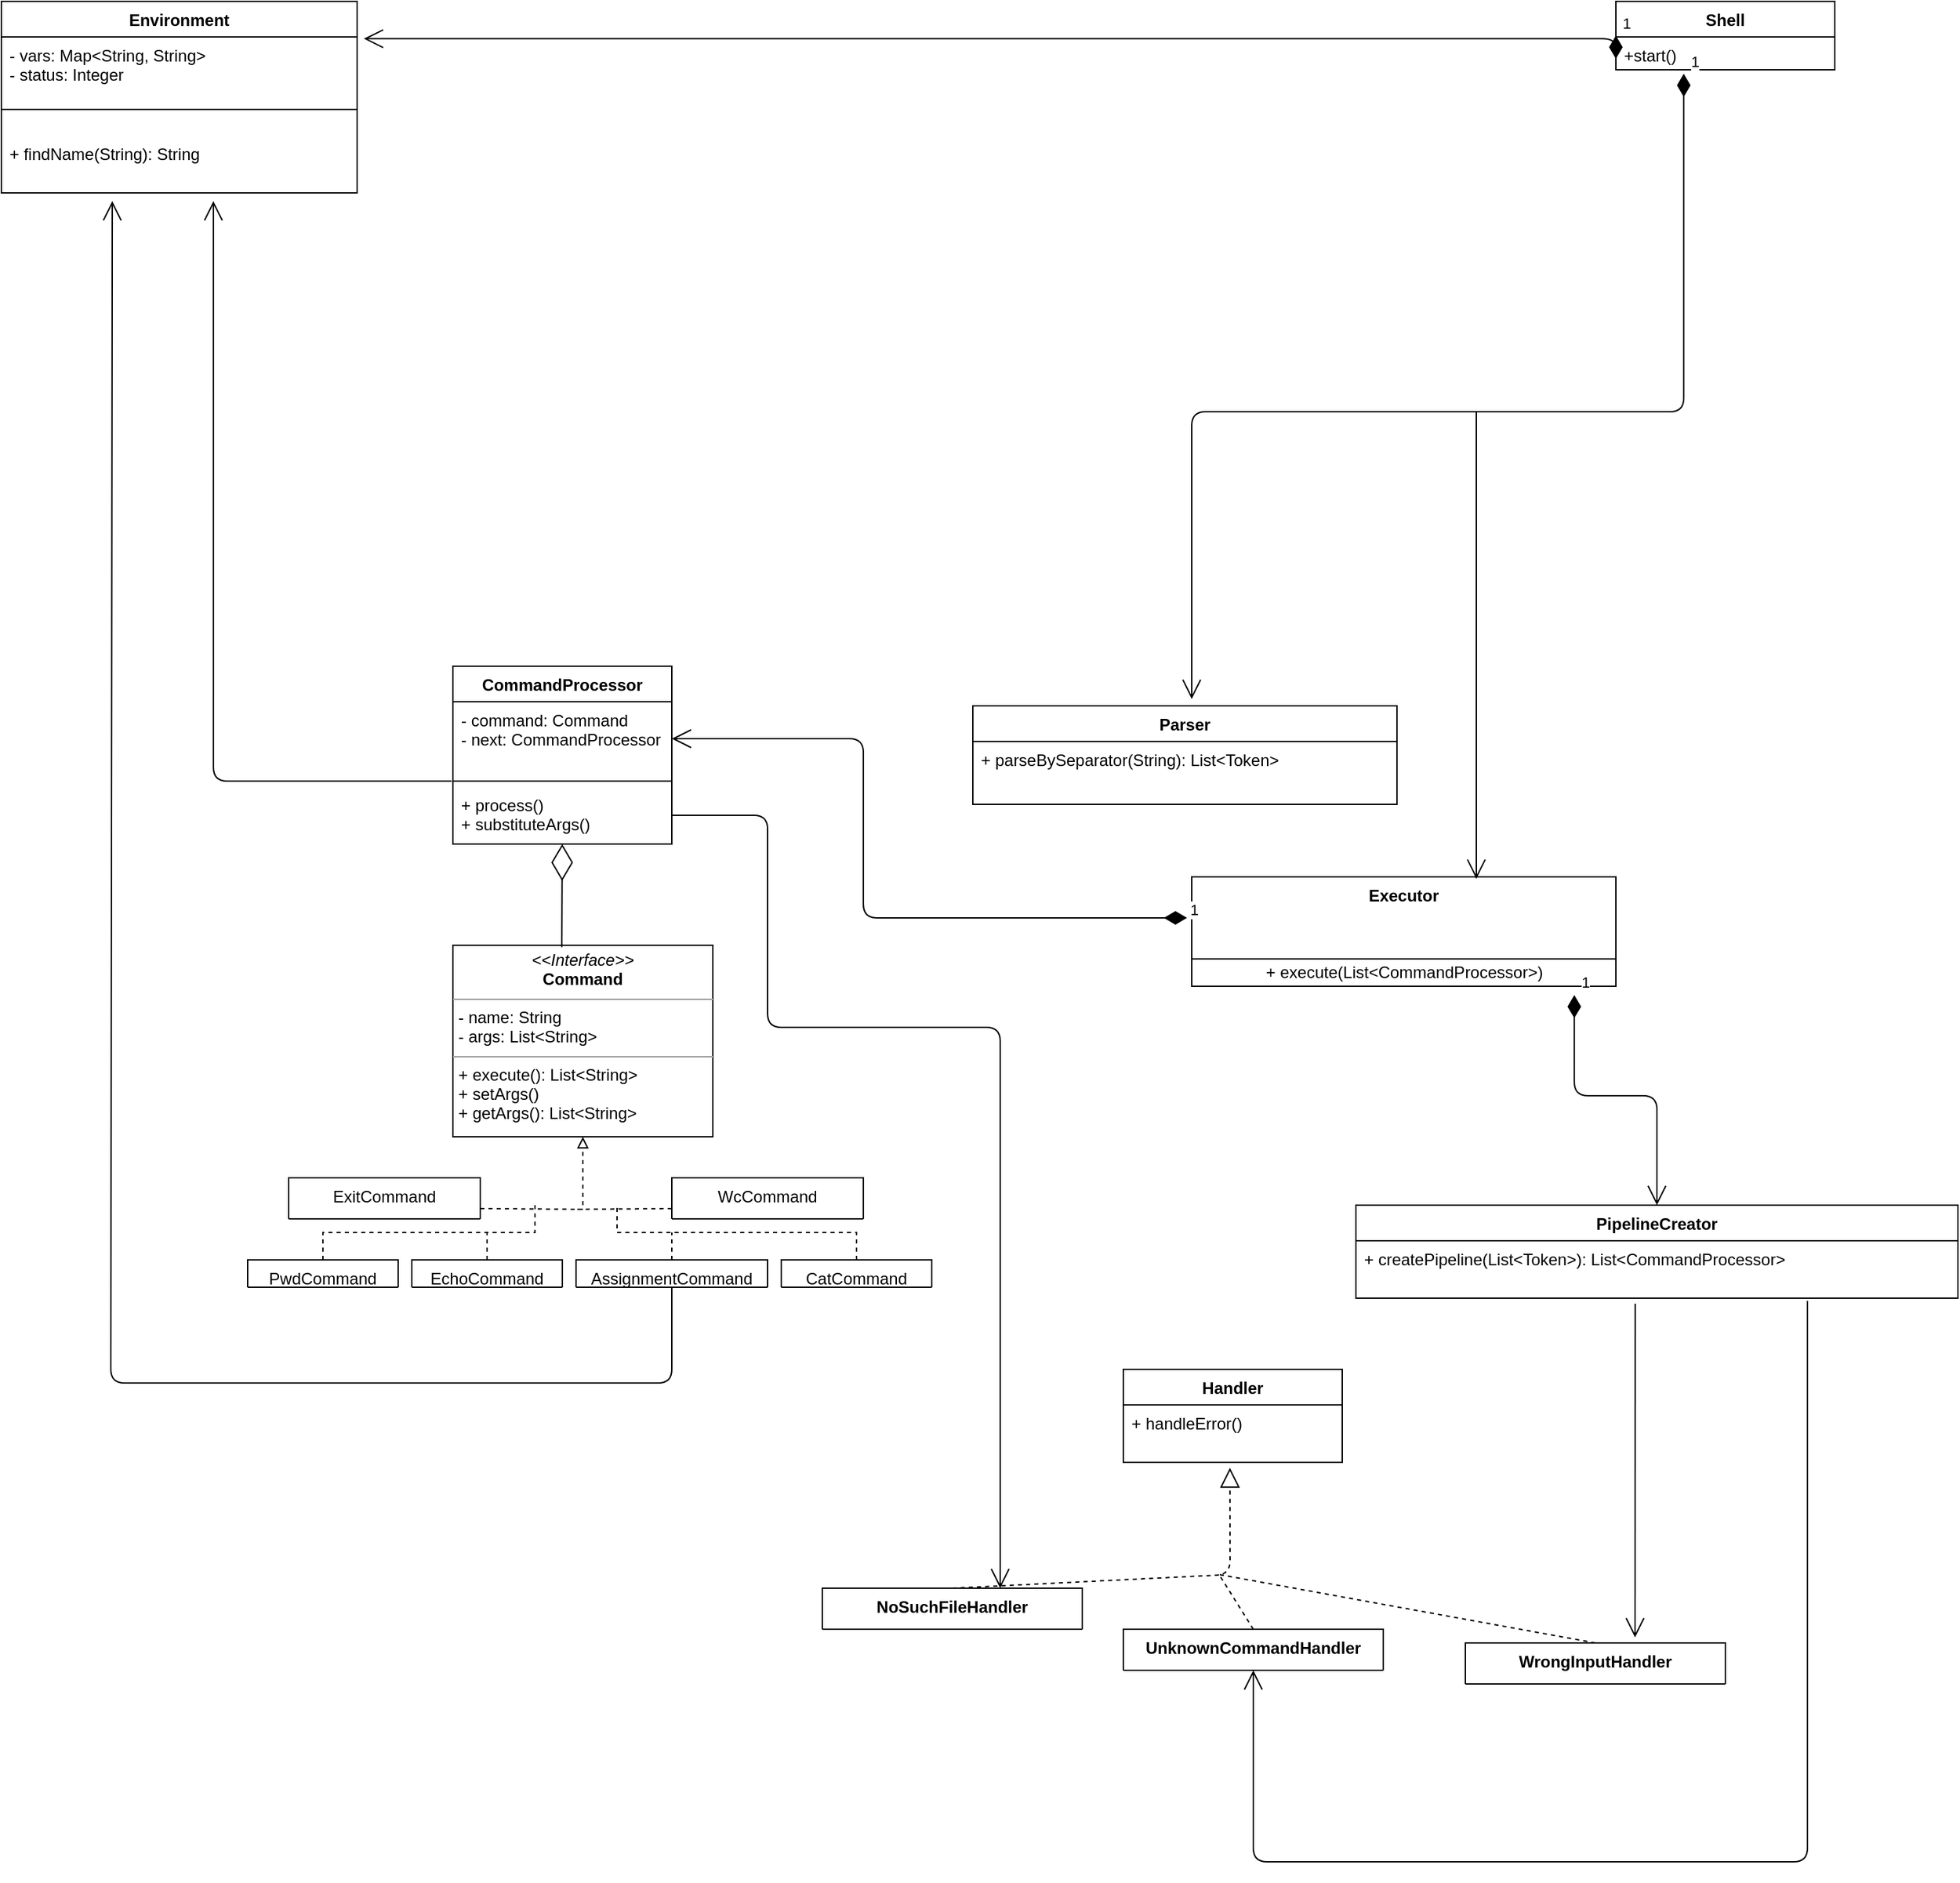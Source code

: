 <mxfile version="13.7.5" type="github">
  <diagram id="C5RBs43oDa-KdzZeNtuy" name="Page-1">
    <mxGraphModel dx="2844" dy="1460" grid="1" gridSize="10" guides="1" tooltips="1" connect="1" arrows="1" fold="1" page="1" pageScale="1" pageWidth="827" pageHeight="1169" math="0" shadow="0">
      <root>
        <mxCell id="WIyWlLk6GJQsqaUBKTNV-0" />
        <mxCell id="WIyWlLk6GJQsqaUBKTNV-1" parent="WIyWlLk6GJQsqaUBKTNV-0" />
        <mxCell id="C2iOl5TPx-IQzo7V2mOy-38" value="Shell" style="swimlane;fontStyle=1;align=center;verticalAlign=top;childLayout=stackLayout;horizontal=1;startSize=26;horizontalStack=0;resizeParent=1;resizeParentMax=0;resizeLast=0;collapsible=1;marginBottom=0;" vertex="1" parent="WIyWlLk6GJQsqaUBKTNV-1">
          <mxGeometry x="1140" y="200" width="160" height="50" as="geometry" />
        </mxCell>
        <mxCell id="C2iOl5TPx-IQzo7V2mOy-41" value="+start()" style="text;strokeColor=none;fillColor=none;align=left;verticalAlign=top;spacingLeft=4;spacingRight=4;overflow=hidden;rotatable=0;points=[[0,0.5],[1,0.5]];portConstraint=eastwest;" vertex="1" parent="C2iOl5TPx-IQzo7V2mOy-38">
          <mxGeometry y="26" width="160" height="24" as="geometry" />
        </mxCell>
        <mxCell id="VJrtjI2OKQ1O3ZYctq5D-0" value="&lt;p style=&quot;margin: 0px ; margin-top: 4px ; text-align: center&quot;&gt;&lt;i&gt;&amp;lt;&amp;lt;Interface&amp;gt;&amp;gt;&lt;/i&gt;&lt;br&gt;&lt;b&gt;Command&lt;/b&gt;&lt;/p&gt;&lt;hr size=&quot;1&quot;&gt;&lt;p style=&quot;margin: 0px ; margin-left: 4px&quot;&gt;- name: String&lt;br&gt;- args: List&amp;lt;String&amp;gt;&lt;/p&gt;&lt;hr size=&quot;1&quot;&gt;&lt;p style=&quot;margin: 0px ; margin-left: 4px&quot;&gt;+ execute(): List&amp;lt;String&amp;gt;&lt;br&gt;&lt;/p&gt;&lt;p style=&quot;margin: 0px ; margin-left: 4px&quot;&gt;+ setArgs()&lt;/p&gt;&lt;p style=&quot;margin: 0px ; margin-left: 4px&quot;&gt;+ getArgs(): List&amp;lt;String&amp;gt;&lt;/p&gt;" style="verticalAlign=top;align=left;overflow=fill;fontSize=12;fontFamily=Helvetica;html=1;" parent="WIyWlLk6GJQsqaUBKTNV-1" vertex="1">
          <mxGeometry x="290" y="890" width="190" height="140" as="geometry" />
        </mxCell>
        <mxCell id="J4Nk3TUKOTsG7t74JODU-21" style="edgeStyle=elbowEdgeStyle;rounded=0;jumpStyle=none;orthogonalLoop=1;jettySize=auto;elbow=vertical;html=1;exitX=0.5;exitY=0;exitDx=0;exitDy=0;dashed=1;endArrow=none;endFill=0;" parent="WIyWlLk6GJQsqaUBKTNV-1" source="VJrtjI2OKQ1O3ZYctq5D-21" edge="1">
          <mxGeometry relative="1" as="geometry">
            <mxPoint x="315" y="1100" as="targetPoint" />
          </mxGeometry>
        </mxCell>
        <mxCell id="C2iOl5TPx-IQzo7V2mOy-6" value="Environment" style="swimlane;fontStyle=1;align=center;verticalAlign=top;childLayout=stackLayout;horizontal=1;startSize=26;horizontalStack=0;resizeParent=1;resizeParentMax=0;resizeLast=0;collapsible=1;marginBottom=0;" vertex="1" parent="WIyWlLk6GJQsqaUBKTNV-1">
          <mxGeometry x="-40" y="200" width="260" height="140" as="geometry" />
        </mxCell>
        <mxCell id="C2iOl5TPx-IQzo7V2mOy-7" value="- vars: Map&lt;String, String&gt;&#xa;- status: Integer" style="text;strokeColor=none;fillColor=none;align=left;verticalAlign=top;spacingLeft=4;spacingRight=4;overflow=hidden;rotatable=0;points=[[0,0.5],[1,0.5]];portConstraint=eastwest;" vertex="1" parent="C2iOl5TPx-IQzo7V2mOy-6">
          <mxGeometry y="26" width="260" height="34" as="geometry" />
        </mxCell>
        <mxCell id="C2iOl5TPx-IQzo7V2mOy-67" value="" style="line;strokeWidth=1;fillColor=none;align=left;verticalAlign=middle;spacingTop=-1;spacingLeft=3;spacingRight=3;rotatable=0;labelPosition=right;points=[];portConstraint=eastwest;" vertex="1" parent="C2iOl5TPx-IQzo7V2mOy-6">
          <mxGeometry y="60" width="260" height="38" as="geometry" />
        </mxCell>
        <mxCell id="C2iOl5TPx-IQzo7V2mOy-72" value="+ findName(String): String" style="text;strokeColor=none;fillColor=none;align=left;verticalAlign=top;spacingLeft=4;spacingRight=4;overflow=hidden;rotatable=0;points=[[0,0.5],[1,0.5]];portConstraint=eastwest;" vertex="1" parent="C2iOl5TPx-IQzo7V2mOy-6">
          <mxGeometry y="98" width="260" height="42" as="geometry" />
        </mxCell>
        <mxCell id="VJrtjI2OKQ1O3ZYctq5D-21" value="EchoCommand" style="swimlane;fontStyle=0;align=center;verticalAlign=top;childLayout=stackLayout;horizontal=1;startSize=30;horizontalStack=0;resizeParent=1;resizeLast=0;collapsible=1;marginBottom=0;rounded=0;shadow=0;strokeWidth=1;" parent="WIyWlLk6GJQsqaUBKTNV-1" vertex="1">
          <mxGeometry x="260" y="1120" width="110" height="20" as="geometry">
            <mxRectangle x="340" y="380" width="170" height="26" as="alternateBounds" />
          </mxGeometry>
        </mxCell>
        <mxCell id="J4Nk3TUKOTsG7t74JODU-23" style="edgeStyle=elbowEdgeStyle;rounded=0;jumpStyle=none;orthogonalLoop=1;jettySize=auto;elbow=vertical;html=1;exitX=0.5;exitY=0;exitDx=0;exitDy=0;dashed=1;endArrow=none;endFill=0;" parent="WIyWlLk6GJQsqaUBKTNV-1" source="VJrtjI2OKQ1O3ZYctq5D-17" edge="1">
          <mxGeometry relative="1" as="geometry">
            <mxPoint x="450" y="1100" as="targetPoint" />
          </mxGeometry>
        </mxCell>
        <mxCell id="VJrtjI2OKQ1O3ZYctq5D-17" value="AssignmentCommand&#xa;" style="swimlane;fontStyle=0;align=center;verticalAlign=top;childLayout=stackLayout;horizontal=1;startSize=30;horizontalStack=0;resizeParent=1;resizeLast=0;collapsible=1;marginBottom=0;rounded=0;shadow=0;strokeWidth=1;" parent="WIyWlLk6GJQsqaUBKTNV-1" vertex="1">
          <mxGeometry x="380" y="1120" width="140" height="20" as="geometry">
            <mxRectangle x="340" y="380" width="170" height="26" as="alternateBounds" />
          </mxGeometry>
        </mxCell>
        <mxCell id="J4Nk3TUKOTsG7t74JODU-22" style="edgeStyle=elbowEdgeStyle;rounded=0;jumpStyle=none;orthogonalLoop=1;jettySize=auto;elbow=vertical;html=1;exitX=0.5;exitY=0;exitDx=0;exitDy=0;dashed=1;endArrow=none;endFill=0;" parent="WIyWlLk6GJQsqaUBKTNV-1" source="VJrtjI2OKQ1O3ZYctq5D-1" edge="1">
          <mxGeometry relative="1" as="geometry">
            <mxPoint x="410" y="1080" as="targetPoint" />
          </mxGeometry>
        </mxCell>
        <mxCell id="VJrtjI2OKQ1O3ZYctq5D-1" value="CatCommand" style="swimlane;fontStyle=0;align=center;verticalAlign=top;childLayout=stackLayout;horizontal=1;startSize=30;horizontalStack=0;resizeParent=1;resizeLast=0;collapsible=1;marginBottom=0;rounded=0;shadow=0;strokeWidth=1;" parent="WIyWlLk6GJQsqaUBKTNV-1" vertex="1">
          <mxGeometry x="530" y="1120" width="110" height="20" as="geometry">
            <mxRectangle x="340" y="380" width="170" height="26" as="alternateBounds" />
          </mxGeometry>
        </mxCell>
        <mxCell id="J4Nk3TUKOTsG7t74JODU-29" style="edgeStyle=elbowEdgeStyle;rounded=0;jumpStyle=none;orthogonalLoop=1;jettySize=auto;elbow=vertical;html=1;exitX=0.5;exitY=0;exitDx=0;exitDy=0;dashed=1;startSize=6;endArrow=none;endFill=0;" parent="WIyWlLk6GJQsqaUBKTNV-1" source="VJrtjI2OKQ1O3ZYctq5D-19" edge="1">
          <mxGeometry relative="1" as="geometry">
            <mxPoint x="350" y="1080" as="targetPoint" />
          </mxGeometry>
        </mxCell>
        <mxCell id="VJrtjI2OKQ1O3ZYctq5D-19" value="PwdCommand" style="swimlane;fontStyle=0;align=center;verticalAlign=top;childLayout=stackLayout;horizontal=1;startSize=30;horizontalStack=0;resizeParent=1;resizeLast=0;collapsible=1;marginBottom=0;rounded=0;shadow=0;strokeWidth=1;" parent="WIyWlLk6GJQsqaUBKTNV-1" vertex="1">
          <mxGeometry x="140" y="1120" width="110" height="20" as="geometry">
            <mxRectangle x="340" y="380" width="170" height="26" as="alternateBounds" />
          </mxGeometry>
        </mxCell>
        <mxCell id="J4Nk3TUKOTsG7t74JODU-26" style="edgeStyle=elbowEdgeStyle;rounded=0;jumpStyle=none;orthogonalLoop=1;jettySize=auto;elbow=vertical;html=1;exitX=1;exitY=0.75;exitDx=0;exitDy=0;entryX=0.5;entryY=1;entryDx=0;entryDy=0;dashed=1;endArrow=block;endFill=0;" parent="WIyWlLk6GJQsqaUBKTNV-1" source="VJrtjI2OKQ1O3ZYctq5D-11" target="VJrtjI2OKQ1O3ZYctq5D-0" edge="1">
          <mxGeometry relative="1" as="geometry">
            <Array as="points">
              <mxPoint x="380" y="1083" />
              <mxPoint x="350" y="1083" />
            </Array>
          </mxGeometry>
        </mxCell>
        <mxCell id="VJrtjI2OKQ1O3ZYctq5D-11" value="ExitCommand" style="swimlane;fontStyle=0;align=center;verticalAlign=top;childLayout=stackLayout;horizontal=1;startSize=30;horizontalStack=0;resizeParent=1;resizeLast=0;collapsible=1;marginBottom=0;rounded=0;shadow=0;strokeWidth=1;" parent="WIyWlLk6GJQsqaUBKTNV-1" vertex="1">
          <mxGeometry x="170" y="1060" width="140" height="30" as="geometry">
            <mxRectangle x="340" y="380" width="170" height="26" as="alternateBounds" />
          </mxGeometry>
        </mxCell>
        <mxCell id="J4Nk3TUKOTsG7t74JODU-27" style="edgeStyle=elbowEdgeStyle;rounded=0;jumpStyle=none;orthogonalLoop=1;jettySize=auto;elbow=vertical;html=1;exitX=0;exitY=0.75;exitDx=0;exitDy=0;dashed=1;endArrow=none;endFill=0;" parent="WIyWlLk6GJQsqaUBKTNV-1" source="VJrtjI2OKQ1O3ZYctq5D-14" edge="1">
          <mxGeometry relative="1" as="geometry">
            <mxPoint x="380" y="1083" as="targetPoint" />
          </mxGeometry>
        </mxCell>
        <mxCell id="VJrtjI2OKQ1O3ZYctq5D-14" value="WcCommand" style="swimlane;fontStyle=0;align=center;verticalAlign=top;childLayout=stackLayout;horizontal=1;startSize=30;horizontalStack=0;resizeParent=1;resizeLast=0;collapsible=1;marginBottom=0;rounded=0;shadow=0;strokeWidth=1;" parent="WIyWlLk6GJQsqaUBKTNV-1" vertex="1">
          <mxGeometry x="450" y="1060" width="140" height="30" as="geometry">
            <mxRectangle x="340" y="380" width="170" height="26" as="alternateBounds" />
          </mxGeometry>
        </mxCell>
        <mxCell id="C2iOl5TPx-IQzo7V2mOy-0" value="Parser" style="swimlane;fontStyle=1;align=center;verticalAlign=top;childLayout=stackLayout;horizontal=1;startSize=26;horizontalStack=0;resizeParent=1;resizeParentMax=0;resizeLast=0;collapsible=1;marginBottom=0;" vertex="1" parent="WIyWlLk6GJQsqaUBKTNV-1">
          <mxGeometry x="670" y="715" width="310" height="72" as="geometry" />
        </mxCell>
        <mxCell id="C2iOl5TPx-IQzo7V2mOy-2" value="+ parseBySeparator(String): List&lt;Token&gt;" style="text;strokeColor=none;fillColor=none;align=left;verticalAlign=top;spacingLeft=4;spacingRight=4;overflow=hidden;rotatable=0;points=[[0,0.5],[1,0.5]];portConstraint=eastwest;" vertex="1" parent="C2iOl5TPx-IQzo7V2mOy-0">
          <mxGeometry y="26" width="310" height="46" as="geometry" />
        </mxCell>
        <mxCell id="C2iOl5TPx-IQzo7V2mOy-21" value="" style="endArrow=block;dashed=1;endFill=0;endSize=12;html=1;exitX=0.5;exitY=0;exitDx=0;exitDy=0;entryX=0.487;entryY=1.095;entryDx=0;entryDy=0;entryPerimeter=0;" edge="1" parent="WIyWlLk6GJQsqaUBKTNV-1" source="C2iOl5TPx-IQzo7V2mOy-18" target="C2iOl5TPx-IQzo7V2mOy-13">
          <mxGeometry width="160" relative="1" as="geometry">
            <mxPoint x="1110" y="1380" as="sourcePoint" />
            <mxPoint x="980" y="1310" as="targetPoint" />
            <Array as="points">
              <mxPoint x="858" y="1350" />
            </Array>
          </mxGeometry>
        </mxCell>
        <mxCell id="C2iOl5TPx-IQzo7V2mOy-22" value="" style="endArrow=none;dashed=1;html=1;exitX=0.5;exitY=0;exitDx=0;exitDy=0;" edge="1" parent="WIyWlLk6GJQsqaUBKTNV-1" source="C2iOl5TPx-IQzo7V2mOy-14">
          <mxGeometry width="50" height="50" relative="1" as="geometry">
            <mxPoint x="690" y="1580" as="sourcePoint" />
            <mxPoint x="850" y="1350" as="targetPoint" />
          </mxGeometry>
        </mxCell>
        <mxCell id="7sVxfF_X4f4mhm9MYnKA-0" value="PipelineCreator" style="swimlane;fontStyle=1;align=center;verticalAlign=top;childLayout=stackLayout;horizontal=1;startSize=26;horizontalStack=0;resizeParent=1;resizeParentMax=0;resizeLast=0;collapsible=1;marginBottom=0;" parent="WIyWlLk6GJQsqaUBKTNV-1" vertex="1">
          <mxGeometry x="950" y="1080" width="440" height="68" as="geometry" />
        </mxCell>
        <mxCell id="7sVxfF_X4f4mhm9MYnKA-3" value="+ createPipeline(List&lt;Token&gt;): List&lt;CommandProcessor&gt;" style="text;strokeColor=none;fillColor=none;align=left;verticalAlign=top;spacingLeft=4;spacingRight=4;overflow=hidden;rotatable=0;points=[[0,0.5],[1,0.5]];portConstraint=eastwest;" parent="7sVxfF_X4f4mhm9MYnKA-0" vertex="1">
          <mxGeometry y="26" width="440" height="42" as="geometry" />
        </mxCell>
        <mxCell id="C2iOl5TPx-IQzo7V2mOy-3" value="Executor" style="swimlane;fontStyle=1;align=center;verticalAlign=top;childLayout=stackLayout;horizontal=1;startSize=60;horizontalStack=0;resizeParent=1;resizeParentMax=0;resizeLast=0;collapsible=1;marginBottom=0;" vertex="1" parent="WIyWlLk6GJQsqaUBKTNV-1">
          <mxGeometry x="830" y="840" width="310" height="80" as="geometry" />
        </mxCell>
        <mxCell id="C2iOl5TPx-IQzo7V2mOy-44" value="&lt;span style=&quot;text-align: left&quot;&gt;+ execute(List&amp;lt;CommandProcessor&amp;gt;)&lt;/span&gt;" style="text;html=1;align=center;verticalAlign=middle;resizable=0;points=[];autosize=1;" vertex="1" parent="C2iOl5TPx-IQzo7V2mOy-3">
          <mxGeometry y="60" width="310" height="20" as="geometry" />
        </mxCell>
        <mxCell id="C2iOl5TPx-IQzo7V2mOy-48" value="" style="endArrow=diamondThin;endFill=0;endSize=24;html=1;exitX=0.419;exitY=0.01;exitDx=0;exitDy=0;exitPerimeter=0;" edge="1" parent="WIyWlLk6GJQsqaUBKTNV-1" source="VJrtjI2OKQ1O3ZYctq5D-0" target="ryLc1YjKSVbnKzWnMCqD-3">
          <mxGeometry width="160" relative="1" as="geometry">
            <mxPoint x="720" y="910" as="sourcePoint" />
            <mxPoint x="370" y="830" as="targetPoint" />
          </mxGeometry>
        </mxCell>
        <mxCell id="ryLc1YjKSVbnKzWnMCqD-0" value="CommandProcessor" style="swimlane;fontStyle=1;align=center;verticalAlign=top;childLayout=stackLayout;horizontal=1;startSize=26;horizontalStack=0;resizeParent=1;resizeParentMax=0;resizeLast=0;collapsible=1;marginBottom=0;" parent="WIyWlLk6GJQsqaUBKTNV-1" vertex="1">
          <mxGeometry x="290" y="686" width="160" height="130" as="geometry" />
        </mxCell>
        <mxCell id="ryLc1YjKSVbnKzWnMCqD-1" value="- command: Command&#xa;- next: CommandProcessor&#xa;&#xa;&#xa;&#xa;&#xa;" style="text;strokeColor=none;fillColor=none;align=left;verticalAlign=top;spacingLeft=4;spacingRight=4;overflow=hidden;rotatable=0;points=[[0,0.5],[1,0.5]];portConstraint=eastwest;" parent="ryLc1YjKSVbnKzWnMCqD-0" vertex="1">
          <mxGeometry y="26" width="160" height="54" as="geometry" />
        </mxCell>
        <mxCell id="ryLc1YjKSVbnKzWnMCqD-2" value="" style="line;strokeWidth=1;fillColor=none;align=left;verticalAlign=middle;spacingTop=-1;spacingLeft=3;spacingRight=3;rotatable=0;labelPosition=right;points=[];portConstraint=eastwest;" parent="ryLc1YjKSVbnKzWnMCqD-0" vertex="1">
          <mxGeometry y="80" width="160" height="8" as="geometry" />
        </mxCell>
        <mxCell id="ryLc1YjKSVbnKzWnMCqD-3" value="+ process()&#xa;+ substituteArgs()" style="text;strokeColor=none;fillColor=none;align=left;verticalAlign=top;spacingLeft=4;spacingRight=4;overflow=hidden;rotatable=0;points=[[0,0.5],[1,0.5]];portConstraint=eastwest;" parent="ryLc1YjKSVbnKzWnMCqD-0" vertex="1">
          <mxGeometry y="88" width="160" height="42" as="geometry" />
        </mxCell>
        <mxCell id="C2iOl5TPx-IQzo7V2mOy-51" value="1" style="endArrow=open;html=1;endSize=12;startArrow=diamondThin;startSize=14;startFill=1;edgeStyle=orthogonalEdgeStyle;align=left;verticalAlign=bottom;exitX=-0.011;exitY=0.375;exitDx=0;exitDy=0;exitPerimeter=0;entryX=1;entryY=0.5;entryDx=0;entryDy=0;" edge="1" parent="WIyWlLk6GJQsqaUBKTNV-1" source="C2iOl5TPx-IQzo7V2mOy-3" target="ryLc1YjKSVbnKzWnMCqD-1">
          <mxGeometry x="-1" y="3" relative="1" as="geometry">
            <mxPoint x="510" y="810" as="sourcePoint" />
            <mxPoint x="670" y="810" as="targetPoint" />
            <Array as="points">
              <mxPoint x="590" y="870" />
              <mxPoint x="590" y="739" />
            </Array>
          </mxGeometry>
        </mxCell>
        <mxCell id="C2iOl5TPx-IQzo7V2mOy-52" value="1" style="endArrow=open;html=1;endSize=12;startArrow=diamondThin;startSize=14;startFill=1;edgeStyle=orthogonalEdgeStyle;align=left;verticalAlign=bottom;exitX=0.31;exitY=1.119;exitDx=0;exitDy=0;exitPerimeter=0;" edge="1" parent="WIyWlLk6GJQsqaUBKTNV-1" source="C2iOl5TPx-IQzo7V2mOy-41">
          <mxGeometry x="-1" y="3" relative="1" as="geometry">
            <mxPoint x="860" y="410" as="sourcePoint" />
            <mxPoint x="830" y="710" as="targetPoint" />
            <Array as="points">
              <mxPoint x="1190" y="500" />
              <mxPoint x="830" y="500" />
            </Array>
          </mxGeometry>
        </mxCell>
        <mxCell id="C2iOl5TPx-IQzo7V2mOy-53" value="" style="endArrow=open;endFill=1;endSize=12;html=1;entryX=0.671;entryY=0.018;entryDx=0;entryDy=0;entryPerimeter=0;" edge="1" parent="WIyWlLk6GJQsqaUBKTNV-1" target="C2iOl5TPx-IQzo7V2mOy-3">
          <mxGeometry width="160" relative="1" as="geometry">
            <mxPoint x="1038" y="500" as="sourcePoint" />
            <mxPoint x="1010" y="590" as="targetPoint" />
          </mxGeometry>
        </mxCell>
        <mxCell id="C2iOl5TPx-IQzo7V2mOy-54" value="1" style="endArrow=open;html=1;endSize=12;startArrow=diamondThin;startSize=14;startFill=1;edgeStyle=orthogonalEdgeStyle;align=left;verticalAlign=bottom;entryX=0.5;entryY=0;entryDx=0;entryDy=0;exitX=0.902;exitY=1.317;exitDx=0;exitDy=0;exitPerimeter=0;" edge="1" parent="WIyWlLk6GJQsqaUBKTNV-1" source="C2iOl5TPx-IQzo7V2mOy-44" target="7sVxfF_X4f4mhm9MYnKA-0">
          <mxGeometry x="-1" y="3" relative="1" as="geometry">
            <mxPoint x="820" y="890" as="sourcePoint" />
            <mxPoint x="980" y="890" as="targetPoint" />
          </mxGeometry>
        </mxCell>
        <mxCell id="C2iOl5TPx-IQzo7V2mOy-55" value="" style="endArrow=open;endFill=1;endSize=12;html=1;entryX=0.5;entryY=1;entryDx=0;entryDy=0;" edge="1" parent="WIyWlLk6GJQsqaUBKTNV-1" target="C2iOl5TPx-IQzo7V2mOy-14">
          <mxGeometry width="160" relative="1" as="geometry">
            <mxPoint x="1280" y="1150" as="sourcePoint" />
            <mxPoint x="1500" y="940" as="targetPoint" />
            <Array as="points">
              <mxPoint x="1280" y="1560" />
              <mxPoint x="875" y="1560" />
            </Array>
          </mxGeometry>
        </mxCell>
        <mxCell id="C2iOl5TPx-IQzo7V2mOy-14" value="UnknownCommandHandler" style="swimlane;fontStyle=1;align=center;verticalAlign=top;childLayout=stackLayout;horizontal=1;startSize=68;horizontalStack=0;resizeParent=1;resizeParentMax=0;resizeLast=0;collapsible=1;marginBottom=0;" vertex="1" parent="WIyWlLk6GJQsqaUBKTNV-1">
          <mxGeometry x="780" y="1390" width="190" height="30" as="geometry" />
        </mxCell>
        <mxCell id="C2iOl5TPx-IQzo7V2mOy-18" value="NoSuchFileHandler" style="swimlane;fontStyle=1;align=center;verticalAlign=top;childLayout=stackLayout;horizontal=1;startSize=68;horizontalStack=0;resizeParent=1;resizeParentMax=0;resizeLast=0;collapsible=1;marginBottom=0;" vertex="1" parent="WIyWlLk6GJQsqaUBKTNV-1">
          <mxGeometry x="560" y="1360" width="190" height="30" as="geometry" />
        </mxCell>
        <mxCell id="C2iOl5TPx-IQzo7V2mOy-56" value="" style="endArrow=open;endFill=1;endSize=12;html=1;exitX=1;exitY=0.5;exitDx=0;exitDy=0;" edge="1" parent="WIyWlLk6GJQsqaUBKTNV-1" source="ryLc1YjKSVbnKzWnMCqD-3">
          <mxGeometry width="160" relative="1" as="geometry">
            <mxPoint x="530" y="1230" as="sourcePoint" />
            <mxPoint x="690" y="1360" as="targetPoint" />
            <Array as="points">
              <mxPoint x="520" y="795" />
              <mxPoint x="520" y="950" />
              <mxPoint x="690" y="950" />
            </Array>
          </mxGeometry>
        </mxCell>
        <mxCell id="C2iOl5TPx-IQzo7V2mOy-57" value="" style="endArrow=none;dashed=1;html=1;exitX=0.5;exitY=0;exitDx=0;exitDy=0;" edge="1" parent="WIyWlLk6GJQsqaUBKTNV-1" source="C2iOl5TPx-IQzo7V2mOy-58">
          <mxGeometry width="50" height="50" relative="1" as="geometry">
            <mxPoint x="940" y="1590" as="sourcePoint" />
            <mxPoint x="850" y="1350" as="targetPoint" />
          </mxGeometry>
        </mxCell>
        <mxCell id="C2iOl5TPx-IQzo7V2mOy-58" value="WrongInputHandler" style="swimlane;fontStyle=1;align=center;verticalAlign=top;childLayout=stackLayout;horizontal=1;startSize=68;horizontalStack=0;resizeParent=1;resizeParentMax=0;resizeLast=0;collapsible=1;marginBottom=0;" vertex="1" parent="WIyWlLk6GJQsqaUBKTNV-1">
          <mxGeometry x="1030" y="1400" width="190" height="30" as="geometry" />
        </mxCell>
        <mxCell id="C2iOl5TPx-IQzo7V2mOy-59" value="" style="endArrow=open;endFill=1;endSize=12;html=1;exitX=0.464;exitY=1.095;exitDx=0;exitDy=0;exitPerimeter=0;" edge="1" parent="WIyWlLk6GJQsqaUBKTNV-1" source="7sVxfF_X4f4mhm9MYnKA-3">
          <mxGeometry width="160" relative="1" as="geometry">
            <mxPoint x="720" y="1020" as="sourcePoint" />
            <mxPoint x="1154" y="1396" as="targetPoint" />
          </mxGeometry>
        </mxCell>
        <mxCell id="C2iOl5TPx-IQzo7V2mOy-65" value="1" style="endArrow=open;html=1;endSize=12;startArrow=diamondThin;startSize=14;startFill=1;edgeStyle=orthogonalEdgeStyle;align=left;verticalAlign=bottom;exitX=0;exitY=0.5;exitDx=0;exitDy=0;entryX=1.019;entryY=0.037;entryDx=0;entryDy=0;entryPerimeter=0;" edge="1" parent="WIyWlLk6GJQsqaUBKTNV-1" source="C2iOl5TPx-IQzo7V2mOy-38" target="C2iOl5TPx-IQzo7V2mOy-7">
          <mxGeometry x="-1" y="3" relative="1" as="geometry">
            <mxPoint x="350" y="420" as="sourcePoint" />
            <mxPoint x="510" y="420" as="targetPoint" />
            <Array as="points">
              <mxPoint x="1140" y="228" />
            </Array>
          </mxGeometry>
        </mxCell>
        <mxCell id="C2iOl5TPx-IQzo7V2mOy-66" value="" style="endArrow=open;endFill=1;endSize=12;html=1;exitX=0.5;exitY=1;exitDx=0;exitDy=0;entryX=0.081;entryY=-0.2;entryDx=0;entryDy=0;entryPerimeter=0;" edge="1" parent="WIyWlLk6GJQsqaUBKTNV-1" source="VJrtjI2OKQ1O3ZYctq5D-17">
          <mxGeometry width="160" relative="1" as="geometry">
            <mxPoint x="230" y="1273" as="sourcePoint" />
            <mxPoint x="41.06" y="346" as="targetPoint" />
            <Array as="points">
              <mxPoint x="450" y="1210" />
              <mxPoint x="40" y="1210" />
            </Array>
          </mxGeometry>
        </mxCell>
        <mxCell id="C2iOl5TPx-IQzo7V2mOy-73" value="" style="endArrow=open;endFill=1;endSize=12;html=1;exitX=-0.006;exitY=-0.095;exitDx=0;exitDy=0;exitPerimeter=0;entryX=0.596;entryY=1.143;entryDx=0;entryDy=0;entryPerimeter=0;" edge="1" parent="WIyWlLk6GJQsqaUBKTNV-1" source="ryLc1YjKSVbnKzWnMCqD-3" target="C2iOl5TPx-IQzo7V2mOy-72">
          <mxGeometry width="160" relative="1" as="geometry">
            <mxPoint x="430" y="700" as="sourcePoint" />
            <mxPoint x="590" y="700" as="targetPoint" />
            <Array as="points">
              <mxPoint x="115" y="770" />
            </Array>
          </mxGeometry>
        </mxCell>
        <mxCell id="C2iOl5TPx-IQzo7V2mOy-10" value="Handler" style="swimlane;fontStyle=1;align=center;verticalAlign=top;childLayout=stackLayout;horizontal=1;startSize=26;horizontalStack=0;resizeParent=1;resizeParentMax=0;resizeLast=0;collapsible=1;marginBottom=0;" vertex="1" parent="WIyWlLk6GJQsqaUBKTNV-1">
          <mxGeometry x="780" y="1200" width="160" height="68" as="geometry" />
        </mxCell>
        <mxCell id="C2iOl5TPx-IQzo7V2mOy-13" value="+ handleError()" style="text;strokeColor=none;fillColor=none;align=left;verticalAlign=top;spacingLeft=4;spacingRight=4;overflow=hidden;rotatable=0;points=[[0,0.5],[1,0.5]];portConstraint=eastwest;" vertex="1" parent="C2iOl5TPx-IQzo7V2mOy-10">
          <mxGeometry y="26" width="160" height="42" as="geometry" />
        </mxCell>
      </root>
    </mxGraphModel>
  </diagram>
</mxfile>
